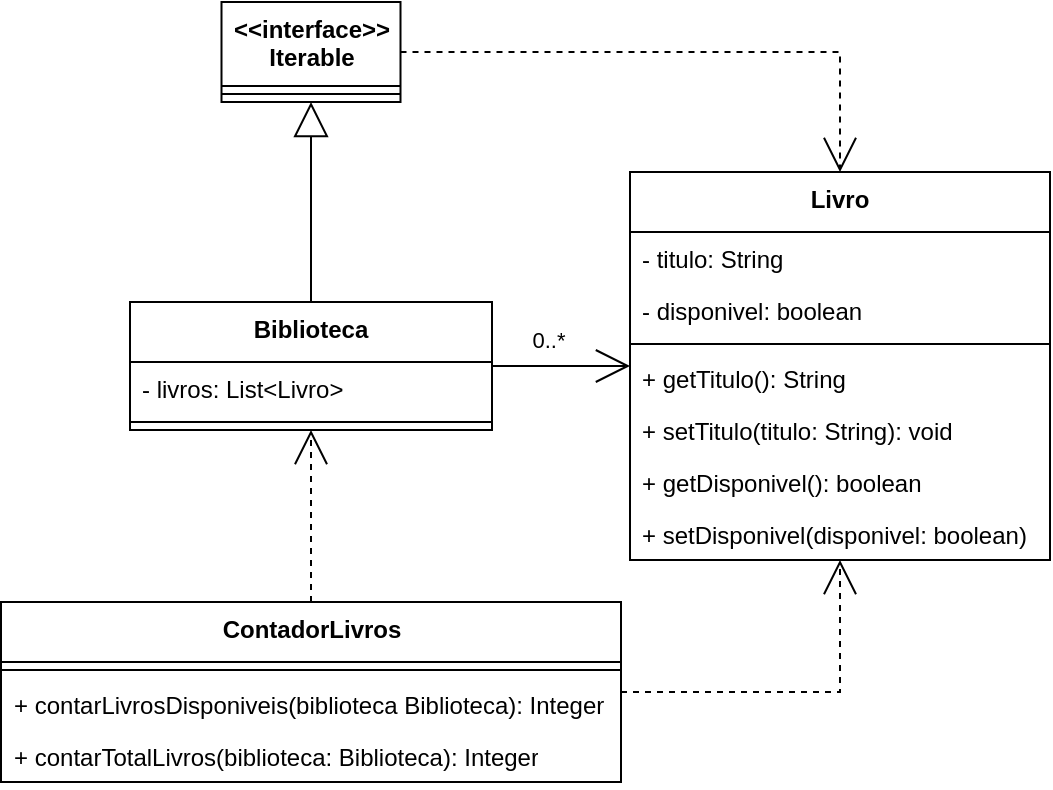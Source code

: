 <mxfile>
    <diagram name="Página-1" id="OQPNhpq00jlVtxKzGsJJ">
        <mxGraphModel dx="800" dy="780" grid="1" gridSize="10" guides="1" tooltips="1" connect="1" arrows="1" fold="1" page="1" pageScale="1" pageWidth="827" pageHeight="1169" math="0" shadow="0">
            <root>
                <mxCell id="0"/>
                <mxCell id="1" parent="0"/>
                <mxCell id="67" style="edgeStyle=orthogonalEdgeStyle;rounded=0;html=1;dashed=1;endArrow=open;endFill=0;endSize=15;" edge="1" parent="1" source="-Nvpflhu0W0NFWy76Kld-53" target="55">
                    <mxGeometry relative="1" as="geometry"/>
                </mxCell>
                <mxCell id="68" style="edgeStyle=orthogonalEdgeStyle;rounded=0;html=1;dashed=1;endArrow=open;endFill=0;endSize=15;" edge="1" parent="1" source="-Nvpflhu0W0NFWy76Kld-53" target="51">
                    <mxGeometry relative="1" as="geometry"/>
                </mxCell>
                <mxCell id="-Nvpflhu0W0NFWy76Kld-53" value="ContadorLivros" style="swimlane;fontStyle=1;align=center;verticalAlign=top;childLayout=stackLayout;horizontal=1;startSize=30;horizontalStack=0;resizeParent=1;resizeParentMax=0;resizeLast=0;collapsible=0;marginBottom=0;whiteSpace=wrap;html=1;" parent="1" vertex="1">
                    <mxGeometry x="175.5" y="690" width="310" height="90" as="geometry"/>
                </mxCell>
                <mxCell id="-Nvpflhu0W0NFWy76Kld-56" value="" style="line;strokeWidth=1;fillColor=none;align=left;verticalAlign=middle;spacingTop=-1;spacingLeft=3;spacingRight=3;rotatable=0;labelPosition=right;points=[];portConstraint=eastwest;strokeColor=inherit;" parent="-Nvpflhu0W0NFWy76Kld-53" vertex="1">
                    <mxGeometry y="30" width="310" height="8" as="geometry"/>
                </mxCell>
                <mxCell id="41" value="+ contarLivrosDisponiveis(biblioteca Biblioteca): Integer" style="text;strokeColor=none;fillColor=none;align=left;verticalAlign=top;spacingLeft=4;spacingRight=4;overflow=hidden;rotatable=0;points=[[0,0.5],[1,0.5]];portConstraint=eastwest;whiteSpace=wrap;html=1;" parent="-Nvpflhu0W0NFWy76Kld-53" vertex="1">
                    <mxGeometry y="38" width="310" height="26" as="geometry"/>
                </mxCell>
                <mxCell id="48" value="+ contarTotalLivros(biblioteca: Biblioteca): Integer" style="text;strokeColor=none;fillColor=none;align=left;verticalAlign=top;spacingLeft=4;spacingRight=4;overflow=hidden;rotatable=0;points=[[0,0.5],[1,0.5]];portConstraint=eastwest;whiteSpace=wrap;html=1;" parent="-Nvpflhu0W0NFWy76Kld-53" vertex="1">
                    <mxGeometry y="64" width="310" height="26" as="geometry"/>
                </mxCell>
                <mxCell id="70" style="edgeStyle=orthogonalEdgeStyle;rounded=0;html=1;dashed=1;endArrow=open;endFill=0;endSize=15;" edge="1" parent="1" source="2" target="55">
                    <mxGeometry relative="1" as="geometry"/>
                </mxCell>
                <mxCell id="2" value="&amp;lt;&amp;lt;interface&amp;gt;&amp;gt;&lt;br&gt;Iterable" style="swimlane;fontStyle=1;align=center;verticalAlign=top;childLayout=stackLayout;horizontal=1;startSize=42;horizontalStack=0;resizeParent=1;resizeParentMax=0;resizeLast=0;collapsible=0;marginBottom=0;whiteSpace=wrap;html=1;" parent="1" vertex="1">
                    <mxGeometry x="285.75" y="390" width="89.5" height="50" as="geometry"/>
                </mxCell>
                <mxCell id="5" value="" style="line;strokeWidth=1;fillColor=none;align=left;verticalAlign=middle;spacingTop=-1;spacingLeft=3;spacingRight=3;rotatable=0;labelPosition=right;points=[];portConstraint=eastwest;strokeColor=inherit;" parent="2" vertex="1">
                    <mxGeometry y="42" width="89.5" height="8" as="geometry"/>
                </mxCell>
                <mxCell id="66" style="edgeStyle=orthogonalEdgeStyle;rounded=0;html=1;endArrow=block;endFill=0;endSize=15;" edge="1" parent="1" source="51" target="2">
                    <mxGeometry relative="1" as="geometry">
                        <Array as="points">
                            <mxPoint x="330" y="390"/>
                            <mxPoint x="330" y="390"/>
                        </Array>
                    </mxGeometry>
                </mxCell>
                <mxCell id="69" style="edgeStyle=orthogonalEdgeStyle;rounded=0;html=1;endArrow=open;endFill=0;endSize=15;" edge="1" parent="1" source="51" target="55">
                    <mxGeometry relative="1" as="geometry"/>
                </mxCell>
                <mxCell id="71" value="0..*" style="edgeLabel;html=1;align=center;verticalAlign=middle;resizable=0;points=[];" vertex="1" connectable="0" parent="69">
                    <mxGeometry x="-0.194" y="2" relative="1" as="geometry">
                        <mxPoint y="-11" as="offset"/>
                    </mxGeometry>
                </mxCell>
                <mxCell id="51" value="Biblioteca" style="swimlane;fontStyle=1;align=center;verticalAlign=top;childLayout=stackLayout;horizontal=1;startSize=30;horizontalStack=0;resizeParent=1;resizeParentMax=0;resizeLast=0;collapsible=0;marginBottom=0;whiteSpace=wrap;html=1;" vertex="1" parent="1">
                    <mxGeometry x="240" y="540" width="181" height="64" as="geometry"/>
                </mxCell>
                <mxCell id="63" value="- livros: List&amp;lt;Livro&amp;gt;" style="text;strokeColor=none;fillColor=none;align=left;verticalAlign=top;spacingLeft=4;spacingRight=4;overflow=hidden;rotatable=0;points=[[0,0.5],[1,0.5]];portConstraint=eastwest;whiteSpace=wrap;html=1;" vertex="1" parent="51">
                    <mxGeometry y="30" width="181" height="26" as="geometry"/>
                </mxCell>
                <mxCell id="52" value="" style="line;strokeWidth=1;fillColor=none;align=left;verticalAlign=middle;spacingTop=-1;spacingLeft=3;spacingRight=3;rotatable=0;labelPosition=right;points=[];portConstraint=eastwest;strokeColor=inherit;" vertex="1" parent="51">
                    <mxGeometry y="56" width="181" height="8" as="geometry"/>
                </mxCell>
                <mxCell id="55" value="Livro" style="swimlane;fontStyle=1;align=center;verticalAlign=top;childLayout=stackLayout;horizontal=1;startSize=30;horizontalStack=0;resizeParent=1;resizeParentMax=0;resizeLast=0;collapsible=0;marginBottom=0;whiteSpace=wrap;html=1;" vertex="1" parent="1">
                    <mxGeometry x="490" y="475" width="210" height="194" as="geometry"/>
                </mxCell>
                <mxCell id="59" value="- titulo: String" style="text;strokeColor=none;fillColor=none;align=left;verticalAlign=top;spacingLeft=4;spacingRight=4;overflow=hidden;rotatable=0;points=[[0,0.5],[1,0.5]];portConstraint=eastwest;whiteSpace=wrap;html=1;" vertex="1" parent="55">
                    <mxGeometry y="30" width="210" height="26" as="geometry"/>
                </mxCell>
                <mxCell id="60" value="- disponivel: boolean" style="text;strokeColor=none;fillColor=none;align=left;verticalAlign=top;spacingLeft=4;spacingRight=4;overflow=hidden;rotatable=0;points=[[0,0.5],[1,0.5]];portConstraint=eastwest;whiteSpace=wrap;html=1;" vertex="1" parent="55">
                    <mxGeometry y="56" width="210" height="26" as="geometry"/>
                </mxCell>
                <mxCell id="56" value="" style="line;strokeWidth=1;fillColor=none;align=left;verticalAlign=middle;spacingTop=-1;spacingLeft=3;spacingRight=3;rotatable=0;labelPosition=right;points=[];portConstraint=eastwest;strokeColor=inherit;" vertex="1" parent="55">
                    <mxGeometry y="82" width="210" height="8" as="geometry"/>
                </mxCell>
                <mxCell id="57" value="+ getTitulo(): String" style="text;strokeColor=none;fillColor=none;align=left;verticalAlign=top;spacingLeft=4;spacingRight=4;overflow=hidden;rotatable=0;points=[[0,0.5],[1,0.5]];portConstraint=eastwest;whiteSpace=wrap;html=1;" vertex="1" parent="55">
                    <mxGeometry y="90" width="210" height="26" as="geometry"/>
                </mxCell>
                <mxCell id="62" value="+ setTitulo(titulo: String): void" style="text;strokeColor=none;fillColor=none;align=left;verticalAlign=top;spacingLeft=4;spacingRight=4;overflow=hidden;rotatable=0;points=[[0,0.5],[1,0.5]];portConstraint=eastwest;whiteSpace=wrap;html=1;" vertex="1" parent="55">
                    <mxGeometry y="116" width="210" height="26" as="geometry"/>
                </mxCell>
                <mxCell id="61" value="+ getDisponivel(): boolean" style="text;strokeColor=none;fillColor=none;align=left;verticalAlign=top;spacingLeft=4;spacingRight=4;overflow=hidden;rotatable=0;points=[[0,0.5],[1,0.5]];portConstraint=eastwest;whiteSpace=wrap;html=1;" vertex="1" parent="55">
                    <mxGeometry y="142" width="210" height="26" as="geometry"/>
                </mxCell>
                <mxCell id="58" value="+ setDisponivel(disponivel: boolean)" style="text;strokeColor=none;fillColor=none;align=left;verticalAlign=top;spacingLeft=4;spacingRight=4;overflow=hidden;rotatable=0;points=[[0,0.5],[1,0.5]];portConstraint=eastwest;whiteSpace=wrap;html=1;" vertex="1" parent="55">
                    <mxGeometry y="168" width="210" height="26" as="geometry"/>
                </mxCell>
            </root>
        </mxGraphModel>
    </diagram>
</mxfile>